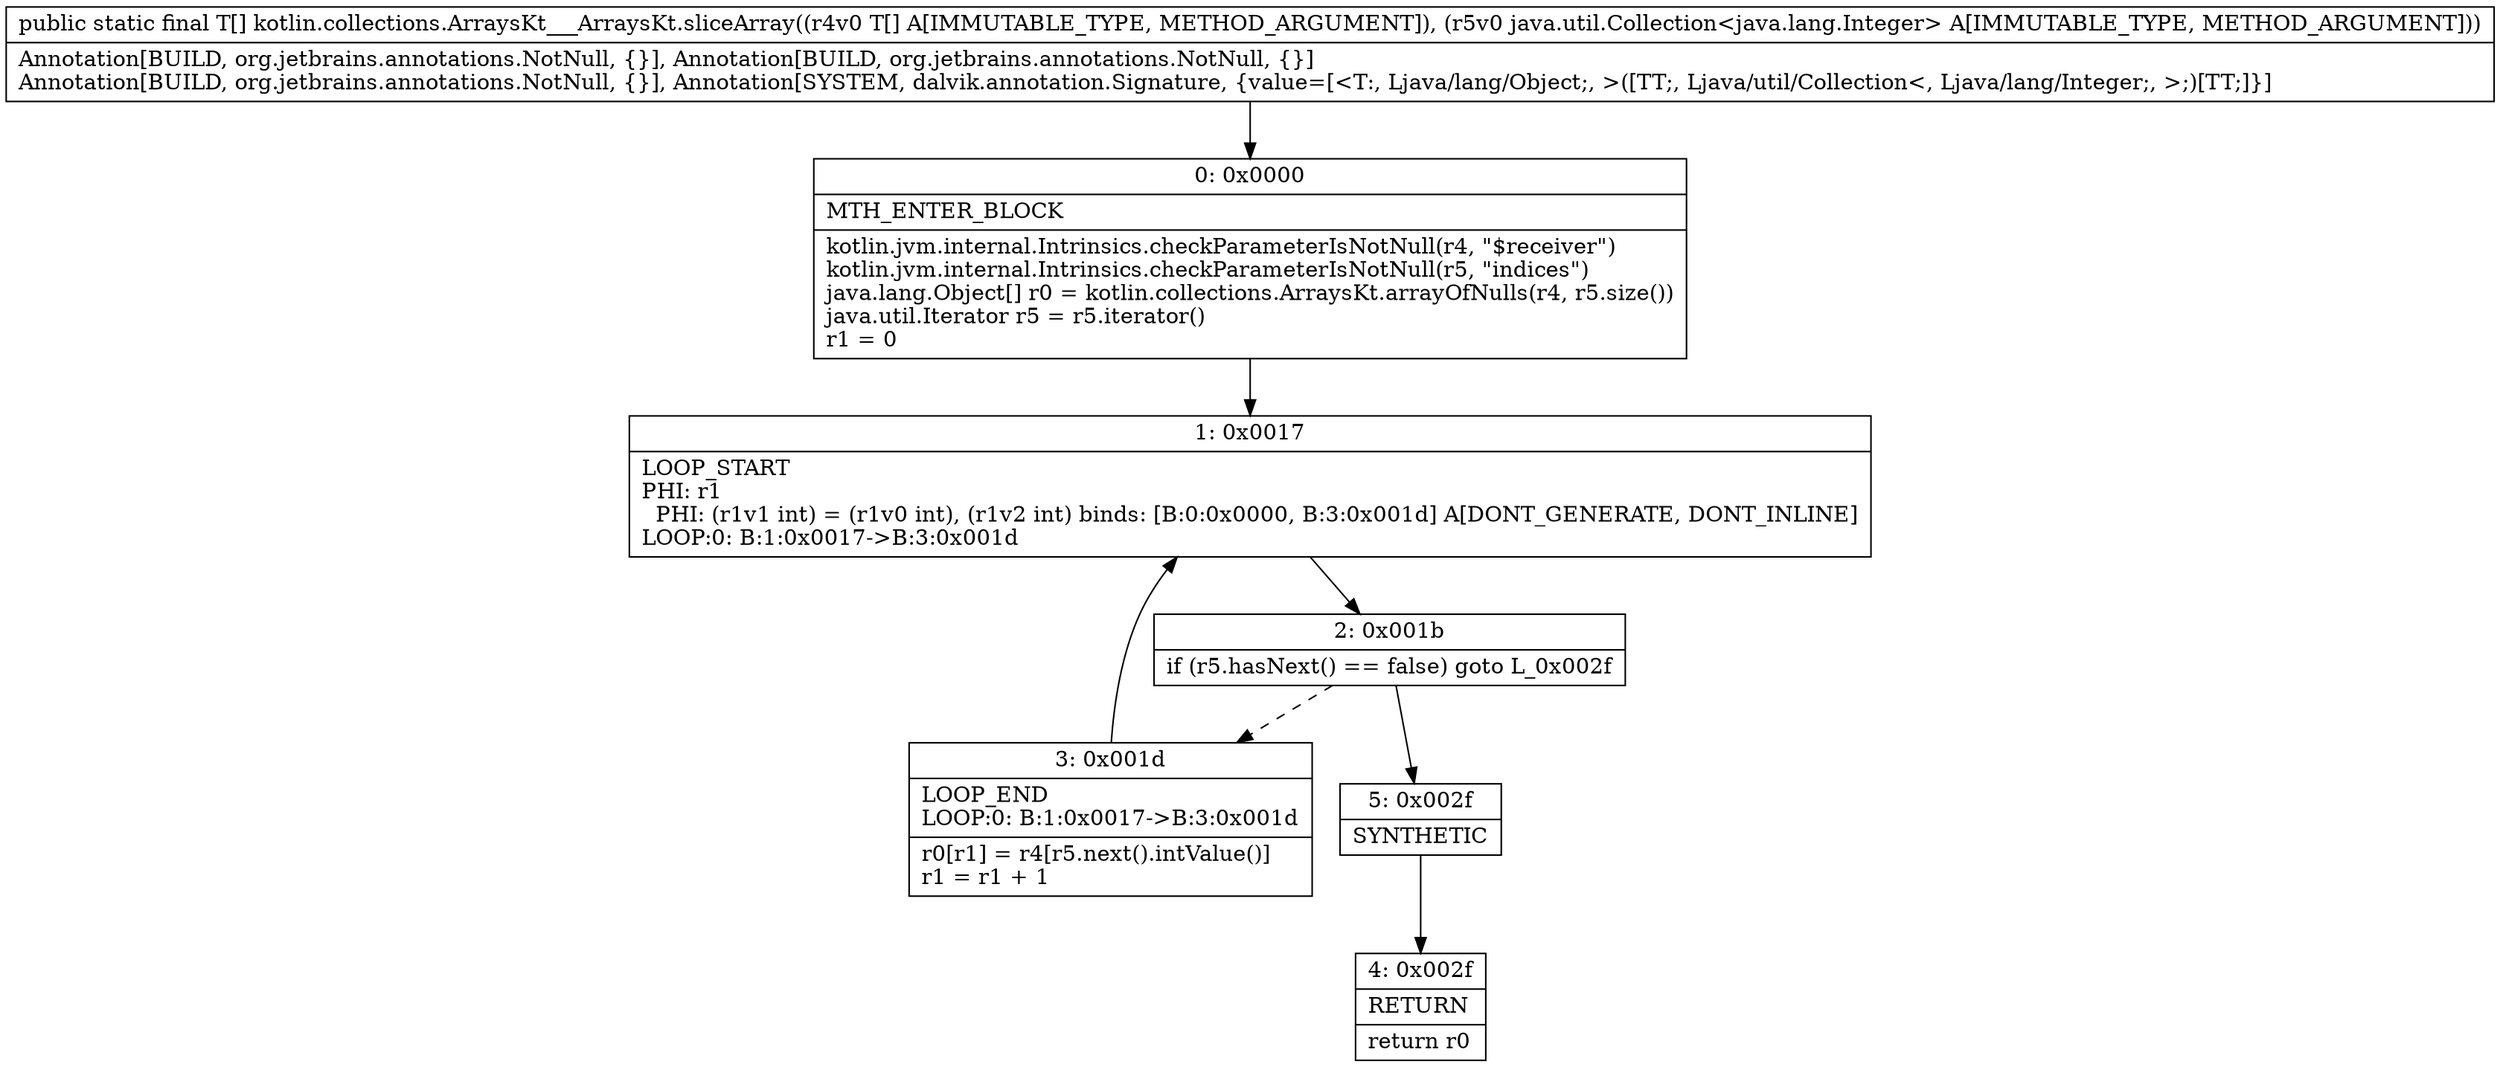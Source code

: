 digraph "CFG forkotlin.collections.ArraysKt___ArraysKt.sliceArray([Ljava\/lang\/Object;Ljava\/util\/Collection;)[Ljava\/lang\/Object;" {
Node_0 [shape=record,label="{0\:\ 0x0000|MTH_ENTER_BLOCK\l|kotlin.jvm.internal.Intrinsics.checkParameterIsNotNull(r4, \"$receiver\")\lkotlin.jvm.internal.Intrinsics.checkParameterIsNotNull(r5, \"indices\")\ljava.lang.Object[] r0 = kotlin.collections.ArraysKt.arrayOfNulls(r4, r5.size())\ljava.util.Iterator r5 = r5.iterator()\lr1 = 0\l}"];
Node_1 [shape=record,label="{1\:\ 0x0017|LOOP_START\lPHI: r1 \l  PHI: (r1v1 int) = (r1v0 int), (r1v2 int) binds: [B:0:0x0000, B:3:0x001d] A[DONT_GENERATE, DONT_INLINE]\lLOOP:0: B:1:0x0017\-\>B:3:0x001d\l}"];
Node_2 [shape=record,label="{2\:\ 0x001b|if (r5.hasNext() == false) goto L_0x002f\l}"];
Node_3 [shape=record,label="{3\:\ 0x001d|LOOP_END\lLOOP:0: B:1:0x0017\-\>B:3:0x001d\l|r0[r1] = r4[r5.next().intValue()]\lr1 = r1 + 1\l}"];
Node_4 [shape=record,label="{4\:\ 0x002f|RETURN\l|return r0\l}"];
Node_5 [shape=record,label="{5\:\ 0x002f|SYNTHETIC\l}"];
MethodNode[shape=record,label="{public static final T[] kotlin.collections.ArraysKt___ArraysKt.sliceArray((r4v0 T[] A[IMMUTABLE_TYPE, METHOD_ARGUMENT]), (r5v0 java.util.Collection\<java.lang.Integer\> A[IMMUTABLE_TYPE, METHOD_ARGUMENT]))  | Annotation[BUILD, org.jetbrains.annotations.NotNull, \{\}], Annotation[BUILD, org.jetbrains.annotations.NotNull, \{\}]\lAnnotation[BUILD, org.jetbrains.annotations.NotNull, \{\}], Annotation[SYSTEM, dalvik.annotation.Signature, \{value=[\<T:, Ljava\/lang\/Object;, \>([TT;, Ljava\/util\/Collection\<, Ljava\/lang\/Integer;, \>;)[TT;]\}]\l}"];
MethodNode -> Node_0;
Node_0 -> Node_1;
Node_1 -> Node_2;
Node_2 -> Node_3[style=dashed];
Node_2 -> Node_5;
Node_3 -> Node_1;
Node_5 -> Node_4;
}

